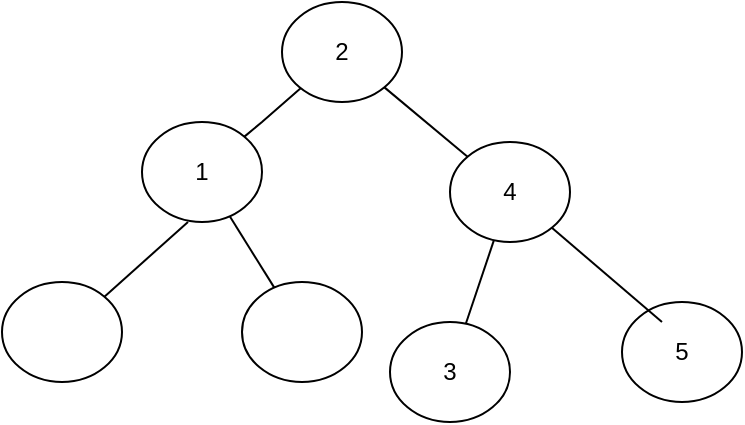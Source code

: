 <mxfile version="24.6.4" type="device">
  <diagram name="Page-1" id="CKt8P08zi7D1YmqdvL6h">
    <mxGraphModel dx="880" dy="460" grid="1" gridSize="10" guides="1" tooltips="1" connect="1" arrows="1" fold="1" page="1" pageScale="1" pageWidth="827" pageHeight="1169" math="0" shadow="0">
      <root>
        <mxCell id="0" />
        <mxCell id="1" parent="0" />
        <mxCell id="2VEAsLKK-HezLPbCDKwS-1" value="2" style="ellipse;whiteSpace=wrap;html=1;" vertex="1" parent="1">
          <mxGeometry x="330" y="50" width="60" height="50" as="geometry" />
        </mxCell>
        <mxCell id="2VEAsLKK-HezLPbCDKwS-2" value="" style="ellipse;whiteSpace=wrap;html=1;" vertex="1" parent="1">
          <mxGeometry x="310" y="190" width="60" height="50" as="geometry" />
        </mxCell>
        <mxCell id="2VEAsLKK-HezLPbCDKwS-3" value="" style="ellipse;whiteSpace=wrap;html=1;" vertex="1" parent="1">
          <mxGeometry x="190" y="190" width="60" height="50" as="geometry" />
        </mxCell>
        <mxCell id="2VEAsLKK-HezLPbCDKwS-4" value="4" style="ellipse;whiteSpace=wrap;html=1;" vertex="1" parent="1">
          <mxGeometry x="414" y="120" width="60" height="50" as="geometry" />
        </mxCell>
        <mxCell id="2VEAsLKK-HezLPbCDKwS-5" value="1" style="ellipse;whiteSpace=wrap;html=1;" vertex="1" parent="1">
          <mxGeometry x="260" y="110" width="60" height="50" as="geometry" />
        </mxCell>
        <mxCell id="2VEAsLKK-HezLPbCDKwS-6" value="" style="endArrow=none;html=1;rounded=0;exitX=1;exitY=0;exitDx=0;exitDy=0;" edge="1" parent="1" source="2VEAsLKK-HezLPbCDKwS-5" target="2VEAsLKK-HezLPbCDKwS-1">
          <mxGeometry width="50" height="50" relative="1" as="geometry">
            <mxPoint x="390" y="270" as="sourcePoint" />
            <mxPoint x="440" y="220" as="targetPoint" />
            <Array as="points">
              <mxPoint x="320" y="110" />
            </Array>
          </mxGeometry>
        </mxCell>
        <mxCell id="2VEAsLKK-HezLPbCDKwS-7" value="" style="endArrow=none;html=1;rounded=0;exitX=1;exitY=0;exitDx=0;exitDy=0;" edge="1" parent="1" source="2VEAsLKK-HezLPbCDKwS-3">
          <mxGeometry width="50" height="50" relative="1" as="geometry">
            <mxPoint x="230" y="200" as="sourcePoint" />
            <mxPoint x="283" y="160" as="targetPoint" />
            <Array as="points" />
          </mxGeometry>
        </mxCell>
        <mxCell id="2VEAsLKK-HezLPbCDKwS-8" value="" style="endArrow=none;html=1;rounded=0;" edge="1" parent="1" source="2VEAsLKK-HezLPbCDKwS-5" target="2VEAsLKK-HezLPbCDKwS-2">
          <mxGeometry width="50" height="50" relative="1" as="geometry">
            <mxPoint x="331" y="137" as="sourcePoint" />
            <mxPoint x="359" y="113" as="targetPoint" />
            <Array as="points" />
          </mxGeometry>
        </mxCell>
        <mxCell id="2VEAsLKK-HezLPbCDKwS-9" value="" style="endArrow=none;html=1;rounded=0;entryX=1;entryY=1;entryDx=0;entryDy=0;" edge="1" parent="1" source="2VEAsLKK-HezLPbCDKwS-4" target="2VEAsLKK-HezLPbCDKwS-1">
          <mxGeometry width="50" height="50" relative="1" as="geometry">
            <mxPoint x="410" y="130" as="sourcePoint" />
            <mxPoint x="369" y="123" as="targetPoint" />
            <Array as="points" />
          </mxGeometry>
        </mxCell>
        <mxCell id="2VEAsLKK-HezLPbCDKwS-11" value="5" style="ellipse;whiteSpace=wrap;html=1;" vertex="1" parent="1">
          <mxGeometry x="500" y="200" width="60" height="50" as="geometry" />
        </mxCell>
        <mxCell id="2VEAsLKK-HezLPbCDKwS-12" value="" style="endArrow=none;html=1;rounded=0;" edge="1" parent="1" target="2VEAsLKK-HezLPbCDKwS-4">
          <mxGeometry width="50" height="50" relative="1" as="geometry">
            <mxPoint x="520" y="210" as="sourcePoint" />
            <mxPoint x="391" y="103" as="targetPoint" />
            <Array as="points" />
          </mxGeometry>
        </mxCell>
        <mxCell id="2VEAsLKK-HezLPbCDKwS-13" value="3" style="ellipse;whiteSpace=wrap;html=1;" vertex="1" parent="1">
          <mxGeometry x="384" y="210" width="60" height="50" as="geometry" />
        </mxCell>
        <mxCell id="2VEAsLKK-HezLPbCDKwS-14" value="" style="endArrow=none;html=1;rounded=0;" edge="1" parent="1" source="2VEAsLKK-HezLPbCDKwS-13" target="2VEAsLKK-HezLPbCDKwS-4">
          <mxGeometry width="50" height="50" relative="1" as="geometry">
            <mxPoint x="530" y="220" as="sourcePoint" />
            <mxPoint x="475" y="173" as="targetPoint" />
            <Array as="points" />
          </mxGeometry>
        </mxCell>
      </root>
    </mxGraphModel>
  </diagram>
</mxfile>
